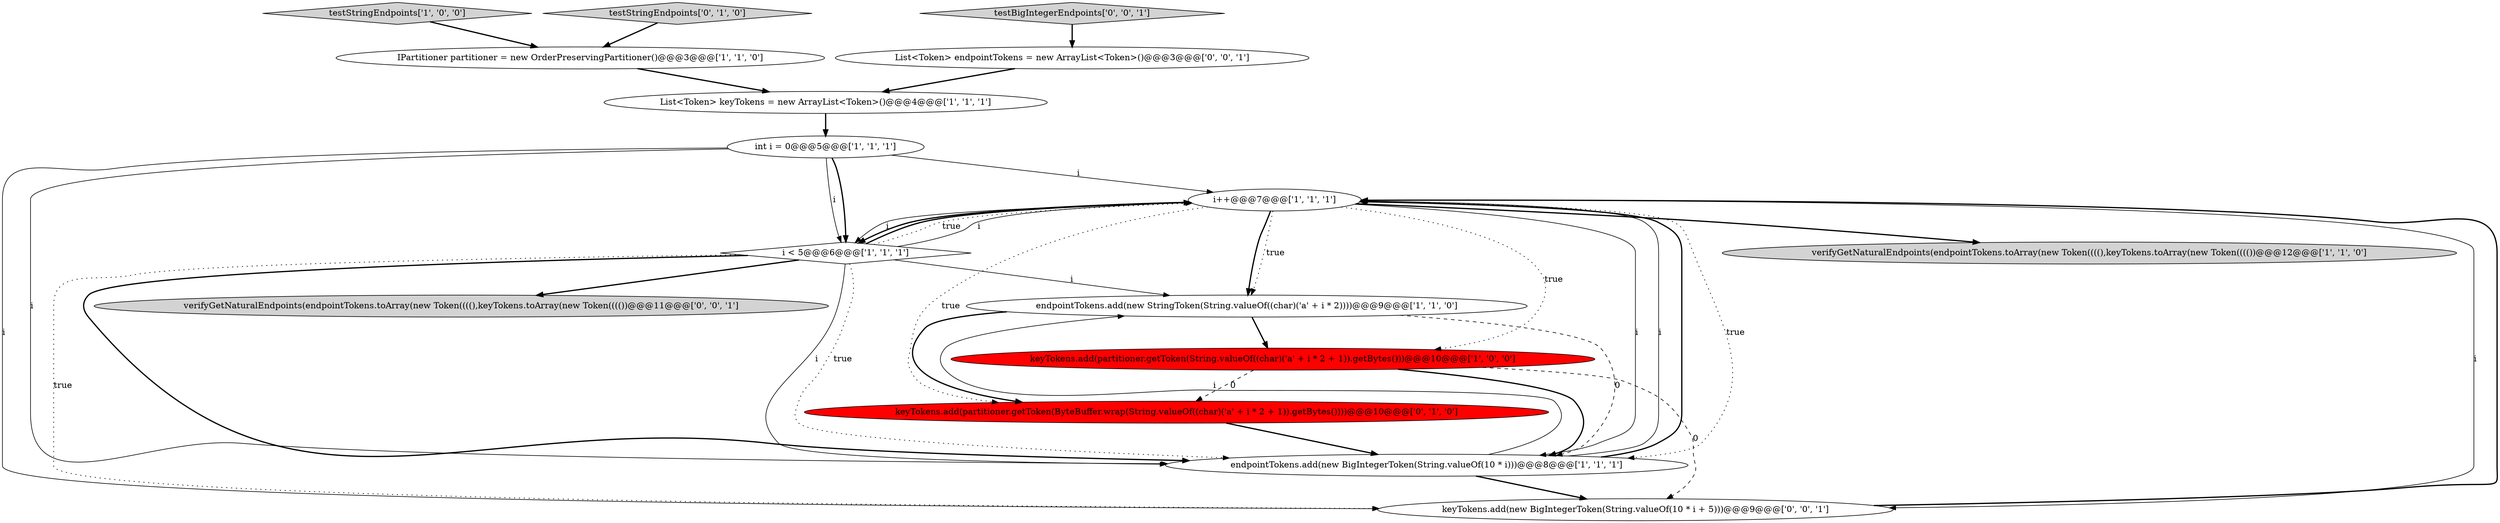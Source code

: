digraph {
1 [style = filled, label = "List<Token> keyTokens = new ArrayList<Token>()@@@4@@@['1', '1', '1']", fillcolor = white, shape = ellipse image = "AAA0AAABBB1BBB"];
12 [style = filled, label = "testBigIntegerEndpoints['0', '0', '1']", fillcolor = lightgray, shape = diamond image = "AAA0AAABBB3BBB"];
3 [style = filled, label = "i++@@@7@@@['1', '1', '1']", fillcolor = white, shape = ellipse image = "AAA0AAABBB1BBB"];
14 [style = filled, label = "verifyGetNaturalEndpoints(endpointTokens.toArray(new Token((((),keyTokens.toArray(new Token(((())@@@11@@@['0', '0', '1']", fillcolor = lightgray, shape = ellipse image = "AAA0AAABBB3BBB"];
7 [style = filled, label = "int i = 0@@@5@@@['1', '1', '1']", fillcolor = white, shape = ellipse image = "AAA0AAABBB1BBB"];
4 [style = filled, label = "endpointTokens.add(new StringToken(String.valueOf((char)('a' + i * 2))))@@@9@@@['1', '1', '0']", fillcolor = white, shape = ellipse image = "AAA0AAABBB1BBB"];
6 [style = filled, label = "IPartitioner partitioner = new OrderPreservingPartitioner()@@@3@@@['1', '1', '0']", fillcolor = white, shape = ellipse image = "AAA0AAABBB1BBB"];
8 [style = filled, label = "endpointTokens.add(new BigIntegerToken(String.valueOf(10 * i)))@@@8@@@['1', '1', '1']", fillcolor = white, shape = ellipse image = "AAA0AAABBB1BBB"];
15 [style = filled, label = "keyTokens.add(new BigIntegerToken(String.valueOf(10 * i + 5)))@@@9@@@['0', '0', '1']", fillcolor = white, shape = ellipse image = "AAA0AAABBB3BBB"];
10 [style = filled, label = "testStringEndpoints['0', '1', '0']", fillcolor = lightgray, shape = diamond image = "AAA0AAABBB2BBB"];
9 [style = filled, label = "testStringEndpoints['1', '0', '0']", fillcolor = lightgray, shape = diamond image = "AAA0AAABBB1BBB"];
11 [style = filled, label = "keyTokens.add(partitioner.getToken(ByteBuffer.wrap(String.valueOf((char)('a' + i * 2 + 1)).getBytes())))@@@10@@@['0', '1', '0']", fillcolor = red, shape = ellipse image = "AAA1AAABBB2BBB"];
13 [style = filled, label = "List<Token> endpointTokens = new ArrayList<Token>()@@@3@@@['0', '0', '1']", fillcolor = white, shape = ellipse image = "AAA0AAABBB3BBB"];
0 [style = filled, label = "keyTokens.add(partitioner.getToken(String.valueOf((char)('a' + i * 2 + 1)).getBytes()))@@@10@@@['1', '0', '0']", fillcolor = red, shape = ellipse image = "AAA1AAABBB1BBB"];
5 [style = filled, label = "verifyGetNaturalEndpoints(endpointTokens.toArray(new Token((((),keyTokens.toArray(new Token(((())@@@12@@@['1', '1', '0']", fillcolor = lightgray, shape = ellipse image = "AAA0AAABBB1BBB"];
2 [style = filled, label = "i < 5@@@6@@@['1', '1', '1']", fillcolor = white, shape = diamond image = "AAA0AAABBB1BBB"];
2->3 [style = dotted, label="true"];
3->11 [style = dotted, label="true"];
3->2 [style = solid, label="i"];
8->15 [style = bold, label=""];
8->3 [style = solid, label="i"];
7->3 [style = solid, label="i"];
7->2 [style = solid, label="i"];
3->8 [style = solid, label="i"];
2->3 [style = bold, label=""];
8->3 [style = bold, label=""];
2->15 [style = dotted, label="true"];
3->4 [style = dotted, label="true"];
3->15 [style = solid, label="i"];
0->15 [style = dashed, label="0"];
0->11 [style = dashed, label="0"];
7->15 [style = solid, label="i"];
15->3 [style = bold, label=""];
1->7 [style = bold, label=""];
3->4 [style = bold, label=""];
10->6 [style = bold, label=""];
2->3 [style = solid, label="i"];
13->1 [style = bold, label=""];
2->8 [style = solid, label="i"];
9->6 [style = bold, label=""];
4->0 [style = bold, label=""];
6->1 [style = bold, label=""];
12->13 [style = bold, label=""];
3->5 [style = bold, label=""];
3->2 [style = bold, label=""];
7->2 [style = bold, label=""];
2->14 [style = bold, label=""];
2->4 [style = solid, label="i"];
0->8 [style = bold, label=""];
3->0 [style = dotted, label="true"];
4->8 [style = dashed, label="0"];
11->8 [style = bold, label=""];
4->11 [style = bold, label=""];
3->8 [style = dotted, label="true"];
7->8 [style = solid, label="i"];
8->4 [style = solid, label="i"];
2->8 [style = dotted, label="true"];
2->8 [style = bold, label=""];
}
